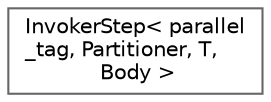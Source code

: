 digraph "类继承关系图"
{
 // LATEX_PDF_SIZE
  bgcolor="transparent";
  edge [fontname=Helvetica,fontsize=10,labelfontname=Helvetica,labelfontsize=10];
  node [fontname=Helvetica,fontsize=10,shape=box,height=0.2,width=0.4];
  rankdir="LR";
  Node0 [id="Node000000",label="InvokerStep\< parallel\l_tag, Partitioner, T,\l Body \>",height=0.2,width=0.4,color="grey40", fillcolor="white", style="filled",URL="$struct_invoker_step_3_01parallel__tag_00_01_partitioner_00_01_t_00_01_body_01_4.html",tooltip=" "];
}

